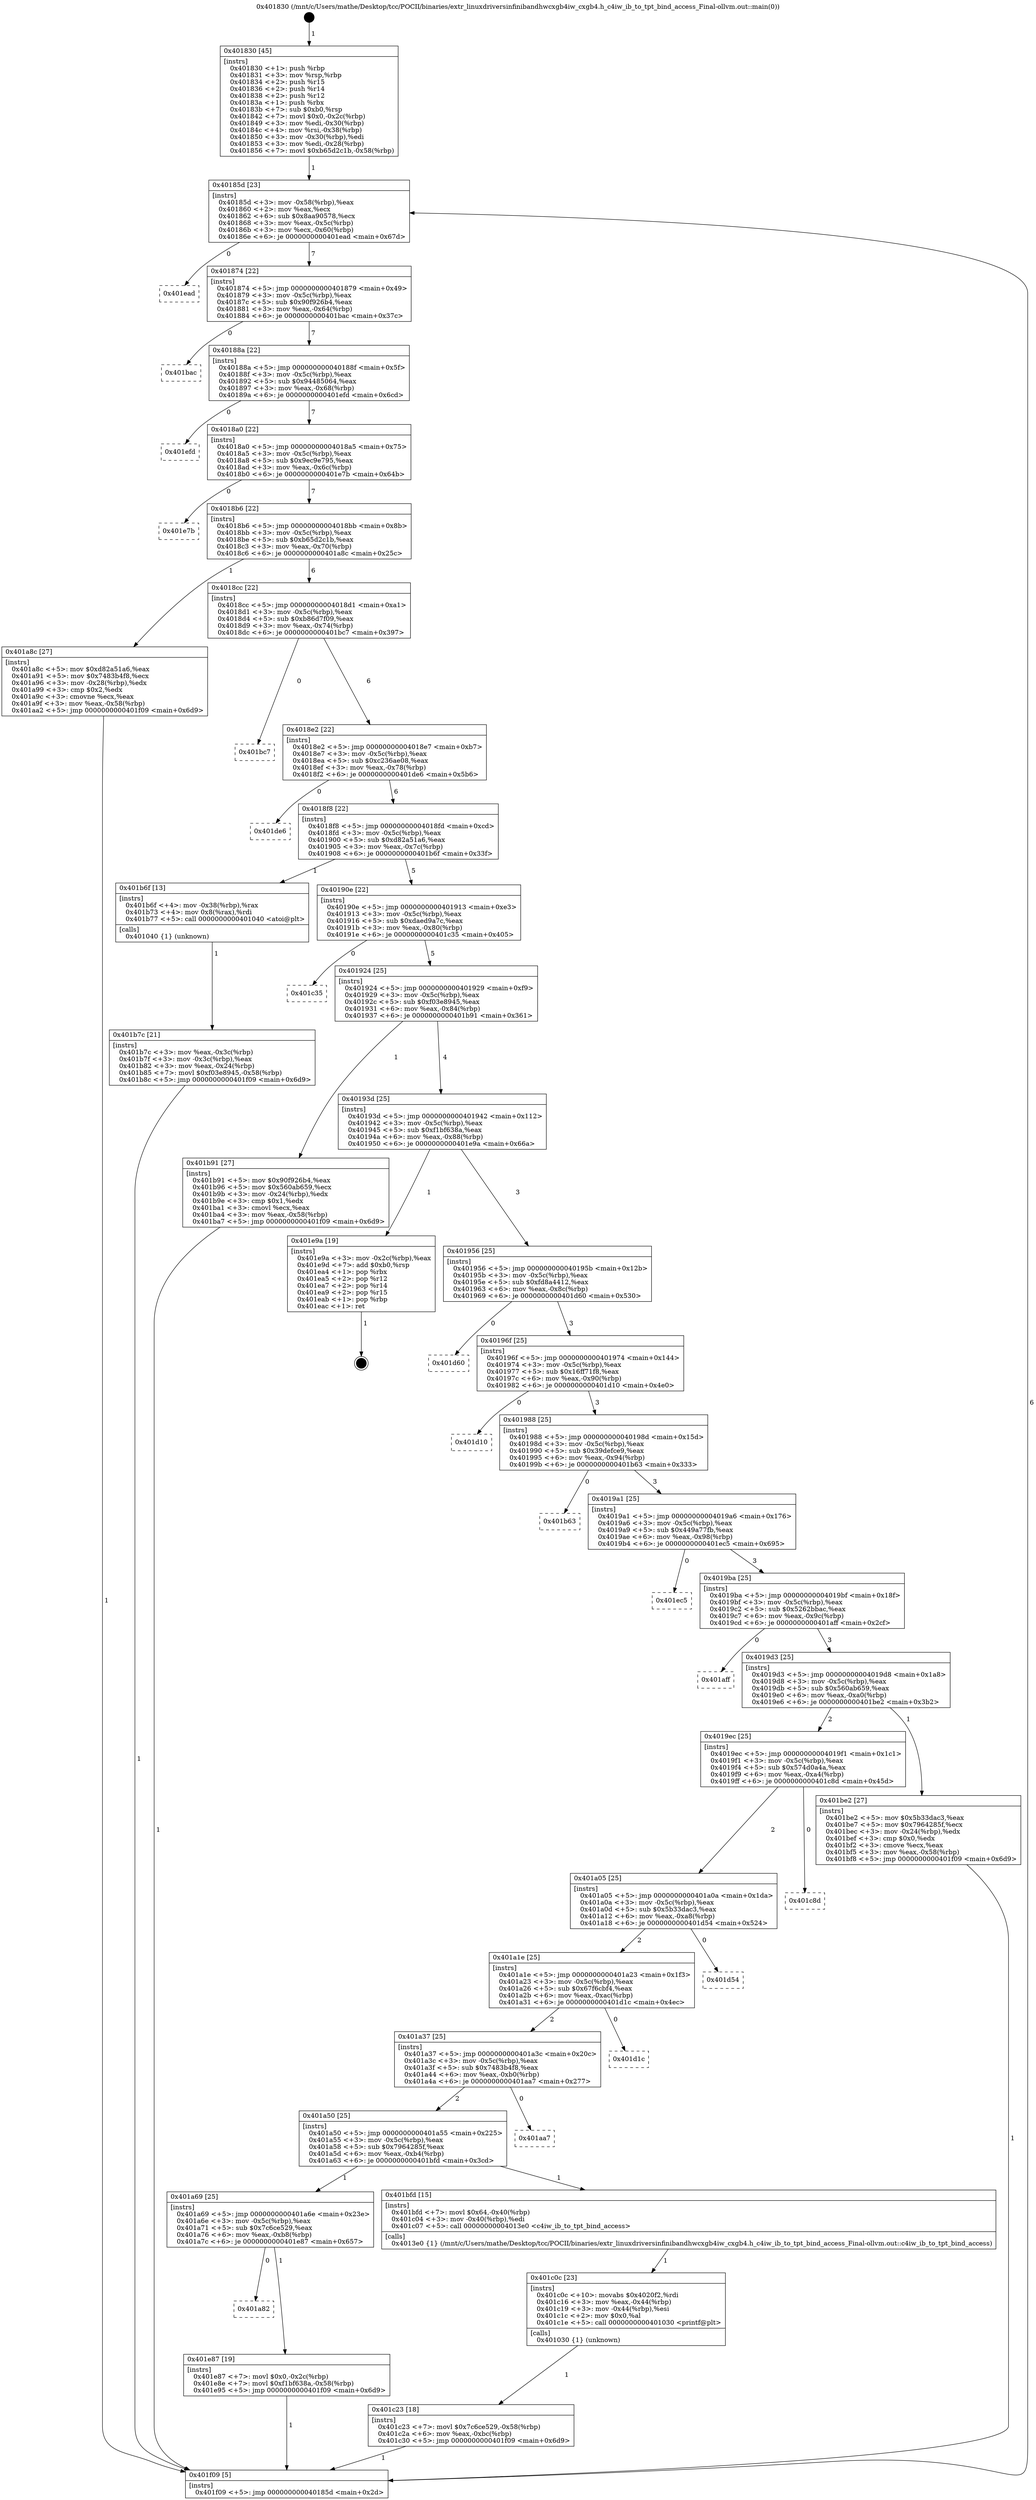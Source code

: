 digraph "0x401830" {
  label = "0x401830 (/mnt/c/Users/mathe/Desktop/tcc/POCII/binaries/extr_linuxdriversinfinibandhwcxgb4iw_cxgb4.h_c4iw_ib_to_tpt_bind_access_Final-ollvm.out::main(0))"
  labelloc = "t"
  node[shape=record]

  Entry [label="",width=0.3,height=0.3,shape=circle,fillcolor=black,style=filled]
  "0x40185d" [label="{
     0x40185d [23]\l
     | [instrs]\l
     &nbsp;&nbsp;0x40185d \<+3\>: mov -0x58(%rbp),%eax\l
     &nbsp;&nbsp;0x401860 \<+2\>: mov %eax,%ecx\l
     &nbsp;&nbsp;0x401862 \<+6\>: sub $0x8aa90578,%ecx\l
     &nbsp;&nbsp;0x401868 \<+3\>: mov %eax,-0x5c(%rbp)\l
     &nbsp;&nbsp;0x40186b \<+3\>: mov %ecx,-0x60(%rbp)\l
     &nbsp;&nbsp;0x40186e \<+6\>: je 0000000000401ead \<main+0x67d\>\l
  }"]
  "0x401ead" [label="{
     0x401ead\l
  }", style=dashed]
  "0x401874" [label="{
     0x401874 [22]\l
     | [instrs]\l
     &nbsp;&nbsp;0x401874 \<+5\>: jmp 0000000000401879 \<main+0x49\>\l
     &nbsp;&nbsp;0x401879 \<+3\>: mov -0x5c(%rbp),%eax\l
     &nbsp;&nbsp;0x40187c \<+5\>: sub $0x90f926b4,%eax\l
     &nbsp;&nbsp;0x401881 \<+3\>: mov %eax,-0x64(%rbp)\l
     &nbsp;&nbsp;0x401884 \<+6\>: je 0000000000401bac \<main+0x37c\>\l
  }"]
  Exit [label="",width=0.3,height=0.3,shape=circle,fillcolor=black,style=filled,peripheries=2]
  "0x401bac" [label="{
     0x401bac\l
  }", style=dashed]
  "0x40188a" [label="{
     0x40188a [22]\l
     | [instrs]\l
     &nbsp;&nbsp;0x40188a \<+5\>: jmp 000000000040188f \<main+0x5f\>\l
     &nbsp;&nbsp;0x40188f \<+3\>: mov -0x5c(%rbp),%eax\l
     &nbsp;&nbsp;0x401892 \<+5\>: sub $0x94485064,%eax\l
     &nbsp;&nbsp;0x401897 \<+3\>: mov %eax,-0x68(%rbp)\l
     &nbsp;&nbsp;0x40189a \<+6\>: je 0000000000401efd \<main+0x6cd\>\l
  }"]
  "0x401a82" [label="{
     0x401a82\l
  }", style=dashed]
  "0x401efd" [label="{
     0x401efd\l
  }", style=dashed]
  "0x4018a0" [label="{
     0x4018a0 [22]\l
     | [instrs]\l
     &nbsp;&nbsp;0x4018a0 \<+5\>: jmp 00000000004018a5 \<main+0x75\>\l
     &nbsp;&nbsp;0x4018a5 \<+3\>: mov -0x5c(%rbp),%eax\l
     &nbsp;&nbsp;0x4018a8 \<+5\>: sub $0x9ec9e795,%eax\l
     &nbsp;&nbsp;0x4018ad \<+3\>: mov %eax,-0x6c(%rbp)\l
     &nbsp;&nbsp;0x4018b0 \<+6\>: je 0000000000401e7b \<main+0x64b\>\l
  }"]
  "0x401e87" [label="{
     0x401e87 [19]\l
     | [instrs]\l
     &nbsp;&nbsp;0x401e87 \<+7\>: movl $0x0,-0x2c(%rbp)\l
     &nbsp;&nbsp;0x401e8e \<+7\>: movl $0xf1bf638a,-0x58(%rbp)\l
     &nbsp;&nbsp;0x401e95 \<+5\>: jmp 0000000000401f09 \<main+0x6d9\>\l
  }"]
  "0x401e7b" [label="{
     0x401e7b\l
  }", style=dashed]
  "0x4018b6" [label="{
     0x4018b6 [22]\l
     | [instrs]\l
     &nbsp;&nbsp;0x4018b6 \<+5\>: jmp 00000000004018bb \<main+0x8b\>\l
     &nbsp;&nbsp;0x4018bb \<+3\>: mov -0x5c(%rbp),%eax\l
     &nbsp;&nbsp;0x4018be \<+5\>: sub $0xb65d2c1b,%eax\l
     &nbsp;&nbsp;0x4018c3 \<+3\>: mov %eax,-0x70(%rbp)\l
     &nbsp;&nbsp;0x4018c6 \<+6\>: je 0000000000401a8c \<main+0x25c\>\l
  }"]
  "0x401c23" [label="{
     0x401c23 [18]\l
     | [instrs]\l
     &nbsp;&nbsp;0x401c23 \<+7\>: movl $0x7c6ce529,-0x58(%rbp)\l
     &nbsp;&nbsp;0x401c2a \<+6\>: mov %eax,-0xbc(%rbp)\l
     &nbsp;&nbsp;0x401c30 \<+5\>: jmp 0000000000401f09 \<main+0x6d9\>\l
  }"]
  "0x401a8c" [label="{
     0x401a8c [27]\l
     | [instrs]\l
     &nbsp;&nbsp;0x401a8c \<+5\>: mov $0xd82a51a6,%eax\l
     &nbsp;&nbsp;0x401a91 \<+5\>: mov $0x7483b4f8,%ecx\l
     &nbsp;&nbsp;0x401a96 \<+3\>: mov -0x28(%rbp),%edx\l
     &nbsp;&nbsp;0x401a99 \<+3\>: cmp $0x2,%edx\l
     &nbsp;&nbsp;0x401a9c \<+3\>: cmovne %ecx,%eax\l
     &nbsp;&nbsp;0x401a9f \<+3\>: mov %eax,-0x58(%rbp)\l
     &nbsp;&nbsp;0x401aa2 \<+5\>: jmp 0000000000401f09 \<main+0x6d9\>\l
  }"]
  "0x4018cc" [label="{
     0x4018cc [22]\l
     | [instrs]\l
     &nbsp;&nbsp;0x4018cc \<+5\>: jmp 00000000004018d1 \<main+0xa1\>\l
     &nbsp;&nbsp;0x4018d1 \<+3\>: mov -0x5c(%rbp),%eax\l
     &nbsp;&nbsp;0x4018d4 \<+5\>: sub $0xb86d7f09,%eax\l
     &nbsp;&nbsp;0x4018d9 \<+3\>: mov %eax,-0x74(%rbp)\l
     &nbsp;&nbsp;0x4018dc \<+6\>: je 0000000000401bc7 \<main+0x397\>\l
  }"]
  "0x401f09" [label="{
     0x401f09 [5]\l
     | [instrs]\l
     &nbsp;&nbsp;0x401f09 \<+5\>: jmp 000000000040185d \<main+0x2d\>\l
  }"]
  "0x401830" [label="{
     0x401830 [45]\l
     | [instrs]\l
     &nbsp;&nbsp;0x401830 \<+1\>: push %rbp\l
     &nbsp;&nbsp;0x401831 \<+3\>: mov %rsp,%rbp\l
     &nbsp;&nbsp;0x401834 \<+2\>: push %r15\l
     &nbsp;&nbsp;0x401836 \<+2\>: push %r14\l
     &nbsp;&nbsp;0x401838 \<+2\>: push %r12\l
     &nbsp;&nbsp;0x40183a \<+1\>: push %rbx\l
     &nbsp;&nbsp;0x40183b \<+7\>: sub $0xb0,%rsp\l
     &nbsp;&nbsp;0x401842 \<+7\>: movl $0x0,-0x2c(%rbp)\l
     &nbsp;&nbsp;0x401849 \<+3\>: mov %edi,-0x30(%rbp)\l
     &nbsp;&nbsp;0x40184c \<+4\>: mov %rsi,-0x38(%rbp)\l
     &nbsp;&nbsp;0x401850 \<+3\>: mov -0x30(%rbp),%edi\l
     &nbsp;&nbsp;0x401853 \<+3\>: mov %edi,-0x28(%rbp)\l
     &nbsp;&nbsp;0x401856 \<+7\>: movl $0xb65d2c1b,-0x58(%rbp)\l
  }"]
  "0x401c0c" [label="{
     0x401c0c [23]\l
     | [instrs]\l
     &nbsp;&nbsp;0x401c0c \<+10\>: movabs $0x4020f2,%rdi\l
     &nbsp;&nbsp;0x401c16 \<+3\>: mov %eax,-0x44(%rbp)\l
     &nbsp;&nbsp;0x401c19 \<+3\>: mov -0x44(%rbp),%esi\l
     &nbsp;&nbsp;0x401c1c \<+2\>: mov $0x0,%al\l
     &nbsp;&nbsp;0x401c1e \<+5\>: call 0000000000401030 \<printf@plt\>\l
     | [calls]\l
     &nbsp;&nbsp;0x401030 \{1\} (unknown)\l
  }"]
  "0x401bc7" [label="{
     0x401bc7\l
  }", style=dashed]
  "0x4018e2" [label="{
     0x4018e2 [22]\l
     | [instrs]\l
     &nbsp;&nbsp;0x4018e2 \<+5\>: jmp 00000000004018e7 \<main+0xb7\>\l
     &nbsp;&nbsp;0x4018e7 \<+3\>: mov -0x5c(%rbp),%eax\l
     &nbsp;&nbsp;0x4018ea \<+5\>: sub $0xc236ae08,%eax\l
     &nbsp;&nbsp;0x4018ef \<+3\>: mov %eax,-0x78(%rbp)\l
     &nbsp;&nbsp;0x4018f2 \<+6\>: je 0000000000401de6 \<main+0x5b6\>\l
  }"]
  "0x401a69" [label="{
     0x401a69 [25]\l
     | [instrs]\l
     &nbsp;&nbsp;0x401a69 \<+5\>: jmp 0000000000401a6e \<main+0x23e\>\l
     &nbsp;&nbsp;0x401a6e \<+3\>: mov -0x5c(%rbp),%eax\l
     &nbsp;&nbsp;0x401a71 \<+5\>: sub $0x7c6ce529,%eax\l
     &nbsp;&nbsp;0x401a76 \<+6\>: mov %eax,-0xb8(%rbp)\l
     &nbsp;&nbsp;0x401a7c \<+6\>: je 0000000000401e87 \<main+0x657\>\l
  }"]
  "0x401de6" [label="{
     0x401de6\l
  }", style=dashed]
  "0x4018f8" [label="{
     0x4018f8 [22]\l
     | [instrs]\l
     &nbsp;&nbsp;0x4018f8 \<+5\>: jmp 00000000004018fd \<main+0xcd\>\l
     &nbsp;&nbsp;0x4018fd \<+3\>: mov -0x5c(%rbp),%eax\l
     &nbsp;&nbsp;0x401900 \<+5\>: sub $0xd82a51a6,%eax\l
     &nbsp;&nbsp;0x401905 \<+3\>: mov %eax,-0x7c(%rbp)\l
     &nbsp;&nbsp;0x401908 \<+6\>: je 0000000000401b6f \<main+0x33f\>\l
  }"]
  "0x401bfd" [label="{
     0x401bfd [15]\l
     | [instrs]\l
     &nbsp;&nbsp;0x401bfd \<+7\>: movl $0x64,-0x40(%rbp)\l
     &nbsp;&nbsp;0x401c04 \<+3\>: mov -0x40(%rbp),%edi\l
     &nbsp;&nbsp;0x401c07 \<+5\>: call 00000000004013e0 \<c4iw_ib_to_tpt_bind_access\>\l
     | [calls]\l
     &nbsp;&nbsp;0x4013e0 \{1\} (/mnt/c/Users/mathe/Desktop/tcc/POCII/binaries/extr_linuxdriversinfinibandhwcxgb4iw_cxgb4.h_c4iw_ib_to_tpt_bind_access_Final-ollvm.out::c4iw_ib_to_tpt_bind_access)\l
  }"]
  "0x401b6f" [label="{
     0x401b6f [13]\l
     | [instrs]\l
     &nbsp;&nbsp;0x401b6f \<+4\>: mov -0x38(%rbp),%rax\l
     &nbsp;&nbsp;0x401b73 \<+4\>: mov 0x8(%rax),%rdi\l
     &nbsp;&nbsp;0x401b77 \<+5\>: call 0000000000401040 \<atoi@plt\>\l
     | [calls]\l
     &nbsp;&nbsp;0x401040 \{1\} (unknown)\l
  }"]
  "0x40190e" [label="{
     0x40190e [22]\l
     | [instrs]\l
     &nbsp;&nbsp;0x40190e \<+5\>: jmp 0000000000401913 \<main+0xe3\>\l
     &nbsp;&nbsp;0x401913 \<+3\>: mov -0x5c(%rbp),%eax\l
     &nbsp;&nbsp;0x401916 \<+5\>: sub $0xdaed9a7c,%eax\l
     &nbsp;&nbsp;0x40191b \<+3\>: mov %eax,-0x80(%rbp)\l
     &nbsp;&nbsp;0x40191e \<+6\>: je 0000000000401c35 \<main+0x405\>\l
  }"]
  "0x401b7c" [label="{
     0x401b7c [21]\l
     | [instrs]\l
     &nbsp;&nbsp;0x401b7c \<+3\>: mov %eax,-0x3c(%rbp)\l
     &nbsp;&nbsp;0x401b7f \<+3\>: mov -0x3c(%rbp),%eax\l
     &nbsp;&nbsp;0x401b82 \<+3\>: mov %eax,-0x24(%rbp)\l
     &nbsp;&nbsp;0x401b85 \<+7\>: movl $0xf03e8945,-0x58(%rbp)\l
     &nbsp;&nbsp;0x401b8c \<+5\>: jmp 0000000000401f09 \<main+0x6d9\>\l
  }"]
  "0x401a50" [label="{
     0x401a50 [25]\l
     | [instrs]\l
     &nbsp;&nbsp;0x401a50 \<+5\>: jmp 0000000000401a55 \<main+0x225\>\l
     &nbsp;&nbsp;0x401a55 \<+3\>: mov -0x5c(%rbp),%eax\l
     &nbsp;&nbsp;0x401a58 \<+5\>: sub $0x7964285f,%eax\l
     &nbsp;&nbsp;0x401a5d \<+6\>: mov %eax,-0xb4(%rbp)\l
     &nbsp;&nbsp;0x401a63 \<+6\>: je 0000000000401bfd \<main+0x3cd\>\l
  }"]
  "0x401c35" [label="{
     0x401c35\l
  }", style=dashed]
  "0x401924" [label="{
     0x401924 [25]\l
     | [instrs]\l
     &nbsp;&nbsp;0x401924 \<+5\>: jmp 0000000000401929 \<main+0xf9\>\l
     &nbsp;&nbsp;0x401929 \<+3\>: mov -0x5c(%rbp),%eax\l
     &nbsp;&nbsp;0x40192c \<+5\>: sub $0xf03e8945,%eax\l
     &nbsp;&nbsp;0x401931 \<+6\>: mov %eax,-0x84(%rbp)\l
     &nbsp;&nbsp;0x401937 \<+6\>: je 0000000000401b91 \<main+0x361\>\l
  }"]
  "0x401aa7" [label="{
     0x401aa7\l
  }", style=dashed]
  "0x401b91" [label="{
     0x401b91 [27]\l
     | [instrs]\l
     &nbsp;&nbsp;0x401b91 \<+5\>: mov $0x90f926b4,%eax\l
     &nbsp;&nbsp;0x401b96 \<+5\>: mov $0x560ab659,%ecx\l
     &nbsp;&nbsp;0x401b9b \<+3\>: mov -0x24(%rbp),%edx\l
     &nbsp;&nbsp;0x401b9e \<+3\>: cmp $0x1,%edx\l
     &nbsp;&nbsp;0x401ba1 \<+3\>: cmovl %ecx,%eax\l
     &nbsp;&nbsp;0x401ba4 \<+3\>: mov %eax,-0x58(%rbp)\l
     &nbsp;&nbsp;0x401ba7 \<+5\>: jmp 0000000000401f09 \<main+0x6d9\>\l
  }"]
  "0x40193d" [label="{
     0x40193d [25]\l
     | [instrs]\l
     &nbsp;&nbsp;0x40193d \<+5\>: jmp 0000000000401942 \<main+0x112\>\l
     &nbsp;&nbsp;0x401942 \<+3\>: mov -0x5c(%rbp),%eax\l
     &nbsp;&nbsp;0x401945 \<+5\>: sub $0xf1bf638a,%eax\l
     &nbsp;&nbsp;0x40194a \<+6\>: mov %eax,-0x88(%rbp)\l
     &nbsp;&nbsp;0x401950 \<+6\>: je 0000000000401e9a \<main+0x66a\>\l
  }"]
  "0x401a37" [label="{
     0x401a37 [25]\l
     | [instrs]\l
     &nbsp;&nbsp;0x401a37 \<+5\>: jmp 0000000000401a3c \<main+0x20c\>\l
     &nbsp;&nbsp;0x401a3c \<+3\>: mov -0x5c(%rbp),%eax\l
     &nbsp;&nbsp;0x401a3f \<+5\>: sub $0x7483b4f8,%eax\l
     &nbsp;&nbsp;0x401a44 \<+6\>: mov %eax,-0xb0(%rbp)\l
     &nbsp;&nbsp;0x401a4a \<+6\>: je 0000000000401aa7 \<main+0x277\>\l
  }"]
  "0x401e9a" [label="{
     0x401e9a [19]\l
     | [instrs]\l
     &nbsp;&nbsp;0x401e9a \<+3\>: mov -0x2c(%rbp),%eax\l
     &nbsp;&nbsp;0x401e9d \<+7\>: add $0xb0,%rsp\l
     &nbsp;&nbsp;0x401ea4 \<+1\>: pop %rbx\l
     &nbsp;&nbsp;0x401ea5 \<+2\>: pop %r12\l
     &nbsp;&nbsp;0x401ea7 \<+2\>: pop %r14\l
     &nbsp;&nbsp;0x401ea9 \<+2\>: pop %r15\l
     &nbsp;&nbsp;0x401eab \<+1\>: pop %rbp\l
     &nbsp;&nbsp;0x401eac \<+1\>: ret\l
  }"]
  "0x401956" [label="{
     0x401956 [25]\l
     | [instrs]\l
     &nbsp;&nbsp;0x401956 \<+5\>: jmp 000000000040195b \<main+0x12b\>\l
     &nbsp;&nbsp;0x40195b \<+3\>: mov -0x5c(%rbp),%eax\l
     &nbsp;&nbsp;0x40195e \<+5\>: sub $0xfd8a4412,%eax\l
     &nbsp;&nbsp;0x401963 \<+6\>: mov %eax,-0x8c(%rbp)\l
     &nbsp;&nbsp;0x401969 \<+6\>: je 0000000000401d60 \<main+0x530\>\l
  }"]
  "0x401d1c" [label="{
     0x401d1c\l
  }", style=dashed]
  "0x401d60" [label="{
     0x401d60\l
  }", style=dashed]
  "0x40196f" [label="{
     0x40196f [25]\l
     | [instrs]\l
     &nbsp;&nbsp;0x40196f \<+5\>: jmp 0000000000401974 \<main+0x144\>\l
     &nbsp;&nbsp;0x401974 \<+3\>: mov -0x5c(%rbp),%eax\l
     &nbsp;&nbsp;0x401977 \<+5\>: sub $0x16ff71f8,%eax\l
     &nbsp;&nbsp;0x40197c \<+6\>: mov %eax,-0x90(%rbp)\l
     &nbsp;&nbsp;0x401982 \<+6\>: je 0000000000401d10 \<main+0x4e0\>\l
  }"]
  "0x401a1e" [label="{
     0x401a1e [25]\l
     | [instrs]\l
     &nbsp;&nbsp;0x401a1e \<+5\>: jmp 0000000000401a23 \<main+0x1f3\>\l
     &nbsp;&nbsp;0x401a23 \<+3\>: mov -0x5c(%rbp),%eax\l
     &nbsp;&nbsp;0x401a26 \<+5\>: sub $0x67f6cbf4,%eax\l
     &nbsp;&nbsp;0x401a2b \<+6\>: mov %eax,-0xac(%rbp)\l
     &nbsp;&nbsp;0x401a31 \<+6\>: je 0000000000401d1c \<main+0x4ec\>\l
  }"]
  "0x401d10" [label="{
     0x401d10\l
  }", style=dashed]
  "0x401988" [label="{
     0x401988 [25]\l
     | [instrs]\l
     &nbsp;&nbsp;0x401988 \<+5\>: jmp 000000000040198d \<main+0x15d\>\l
     &nbsp;&nbsp;0x40198d \<+3\>: mov -0x5c(%rbp),%eax\l
     &nbsp;&nbsp;0x401990 \<+5\>: sub $0x39defce9,%eax\l
     &nbsp;&nbsp;0x401995 \<+6\>: mov %eax,-0x94(%rbp)\l
     &nbsp;&nbsp;0x40199b \<+6\>: je 0000000000401b63 \<main+0x333\>\l
  }"]
  "0x401d54" [label="{
     0x401d54\l
  }", style=dashed]
  "0x401b63" [label="{
     0x401b63\l
  }", style=dashed]
  "0x4019a1" [label="{
     0x4019a1 [25]\l
     | [instrs]\l
     &nbsp;&nbsp;0x4019a1 \<+5\>: jmp 00000000004019a6 \<main+0x176\>\l
     &nbsp;&nbsp;0x4019a6 \<+3\>: mov -0x5c(%rbp),%eax\l
     &nbsp;&nbsp;0x4019a9 \<+5\>: sub $0x449a77fb,%eax\l
     &nbsp;&nbsp;0x4019ae \<+6\>: mov %eax,-0x98(%rbp)\l
     &nbsp;&nbsp;0x4019b4 \<+6\>: je 0000000000401ec5 \<main+0x695\>\l
  }"]
  "0x401a05" [label="{
     0x401a05 [25]\l
     | [instrs]\l
     &nbsp;&nbsp;0x401a05 \<+5\>: jmp 0000000000401a0a \<main+0x1da\>\l
     &nbsp;&nbsp;0x401a0a \<+3\>: mov -0x5c(%rbp),%eax\l
     &nbsp;&nbsp;0x401a0d \<+5\>: sub $0x5b33dac3,%eax\l
     &nbsp;&nbsp;0x401a12 \<+6\>: mov %eax,-0xa8(%rbp)\l
     &nbsp;&nbsp;0x401a18 \<+6\>: je 0000000000401d54 \<main+0x524\>\l
  }"]
  "0x401ec5" [label="{
     0x401ec5\l
  }", style=dashed]
  "0x4019ba" [label="{
     0x4019ba [25]\l
     | [instrs]\l
     &nbsp;&nbsp;0x4019ba \<+5\>: jmp 00000000004019bf \<main+0x18f\>\l
     &nbsp;&nbsp;0x4019bf \<+3\>: mov -0x5c(%rbp),%eax\l
     &nbsp;&nbsp;0x4019c2 \<+5\>: sub $0x5262bbac,%eax\l
     &nbsp;&nbsp;0x4019c7 \<+6\>: mov %eax,-0x9c(%rbp)\l
     &nbsp;&nbsp;0x4019cd \<+6\>: je 0000000000401aff \<main+0x2cf\>\l
  }"]
  "0x401c8d" [label="{
     0x401c8d\l
  }", style=dashed]
  "0x401aff" [label="{
     0x401aff\l
  }", style=dashed]
  "0x4019d3" [label="{
     0x4019d3 [25]\l
     | [instrs]\l
     &nbsp;&nbsp;0x4019d3 \<+5\>: jmp 00000000004019d8 \<main+0x1a8\>\l
     &nbsp;&nbsp;0x4019d8 \<+3\>: mov -0x5c(%rbp),%eax\l
     &nbsp;&nbsp;0x4019db \<+5\>: sub $0x560ab659,%eax\l
     &nbsp;&nbsp;0x4019e0 \<+6\>: mov %eax,-0xa0(%rbp)\l
     &nbsp;&nbsp;0x4019e6 \<+6\>: je 0000000000401be2 \<main+0x3b2\>\l
  }"]
  "0x4019ec" [label="{
     0x4019ec [25]\l
     | [instrs]\l
     &nbsp;&nbsp;0x4019ec \<+5\>: jmp 00000000004019f1 \<main+0x1c1\>\l
     &nbsp;&nbsp;0x4019f1 \<+3\>: mov -0x5c(%rbp),%eax\l
     &nbsp;&nbsp;0x4019f4 \<+5\>: sub $0x574d0a4a,%eax\l
     &nbsp;&nbsp;0x4019f9 \<+6\>: mov %eax,-0xa4(%rbp)\l
     &nbsp;&nbsp;0x4019ff \<+6\>: je 0000000000401c8d \<main+0x45d\>\l
  }"]
  "0x401be2" [label="{
     0x401be2 [27]\l
     | [instrs]\l
     &nbsp;&nbsp;0x401be2 \<+5\>: mov $0x5b33dac3,%eax\l
     &nbsp;&nbsp;0x401be7 \<+5\>: mov $0x7964285f,%ecx\l
     &nbsp;&nbsp;0x401bec \<+3\>: mov -0x24(%rbp),%edx\l
     &nbsp;&nbsp;0x401bef \<+3\>: cmp $0x0,%edx\l
     &nbsp;&nbsp;0x401bf2 \<+3\>: cmove %ecx,%eax\l
     &nbsp;&nbsp;0x401bf5 \<+3\>: mov %eax,-0x58(%rbp)\l
     &nbsp;&nbsp;0x401bf8 \<+5\>: jmp 0000000000401f09 \<main+0x6d9\>\l
  }"]
  Entry -> "0x401830" [label=" 1"]
  "0x40185d" -> "0x401ead" [label=" 0"]
  "0x40185d" -> "0x401874" [label=" 7"]
  "0x401e9a" -> Exit [label=" 1"]
  "0x401874" -> "0x401bac" [label=" 0"]
  "0x401874" -> "0x40188a" [label=" 7"]
  "0x401e87" -> "0x401f09" [label=" 1"]
  "0x40188a" -> "0x401efd" [label=" 0"]
  "0x40188a" -> "0x4018a0" [label=" 7"]
  "0x401a69" -> "0x401a82" [label=" 0"]
  "0x4018a0" -> "0x401e7b" [label=" 0"]
  "0x4018a0" -> "0x4018b6" [label=" 7"]
  "0x401a69" -> "0x401e87" [label=" 1"]
  "0x4018b6" -> "0x401a8c" [label=" 1"]
  "0x4018b6" -> "0x4018cc" [label=" 6"]
  "0x401a8c" -> "0x401f09" [label=" 1"]
  "0x401830" -> "0x40185d" [label=" 1"]
  "0x401f09" -> "0x40185d" [label=" 6"]
  "0x401c23" -> "0x401f09" [label=" 1"]
  "0x4018cc" -> "0x401bc7" [label=" 0"]
  "0x4018cc" -> "0x4018e2" [label=" 6"]
  "0x401c0c" -> "0x401c23" [label=" 1"]
  "0x4018e2" -> "0x401de6" [label=" 0"]
  "0x4018e2" -> "0x4018f8" [label=" 6"]
  "0x401bfd" -> "0x401c0c" [label=" 1"]
  "0x4018f8" -> "0x401b6f" [label=" 1"]
  "0x4018f8" -> "0x40190e" [label=" 5"]
  "0x401b6f" -> "0x401b7c" [label=" 1"]
  "0x401b7c" -> "0x401f09" [label=" 1"]
  "0x401a50" -> "0x401a69" [label=" 1"]
  "0x40190e" -> "0x401c35" [label=" 0"]
  "0x40190e" -> "0x401924" [label=" 5"]
  "0x401a50" -> "0x401bfd" [label=" 1"]
  "0x401924" -> "0x401b91" [label=" 1"]
  "0x401924" -> "0x40193d" [label=" 4"]
  "0x401b91" -> "0x401f09" [label=" 1"]
  "0x401a37" -> "0x401a50" [label=" 2"]
  "0x40193d" -> "0x401e9a" [label=" 1"]
  "0x40193d" -> "0x401956" [label=" 3"]
  "0x401a37" -> "0x401aa7" [label=" 0"]
  "0x401956" -> "0x401d60" [label=" 0"]
  "0x401956" -> "0x40196f" [label=" 3"]
  "0x401a1e" -> "0x401a37" [label=" 2"]
  "0x40196f" -> "0x401d10" [label=" 0"]
  "0x40196f" -> "0x401988" [label=" 3"]
  "0x401a1e" -> "0x401d1c" [label=" 0"]
  "0x401988" -> "0x401b63" [label=" 0"]
  "0x401988" -> "0x4019a1" [label=" 3"]
  "0x401a05" -> "0x401a1e" [label=" 2"]
  "0x4019a1" -> "0x401ec5" [label=" 0"]
  "0x4019a1" -> "0x4019ba" [label=" 3"]
  "0x401a05" -> "0x401d54" [label=" 0"]
  "0x4019ba" -> "0x401aff" [label=" 0"]
  "0x4019ba" -> "0x4019d3" [label=" 3"]
  "0x4019ec" -> "0x401a05" [label=" 2"]
  "0x4019d3" -> "0x401be2" [label=" 1"]
  "0x4019d3" -> "0x4019ec" [label=" 2"]
  "0x401be2" -> "0x401f09" [label=" 1"]
  "0x4019ec" -> "0x401c8d" [label=" 0"]
}
